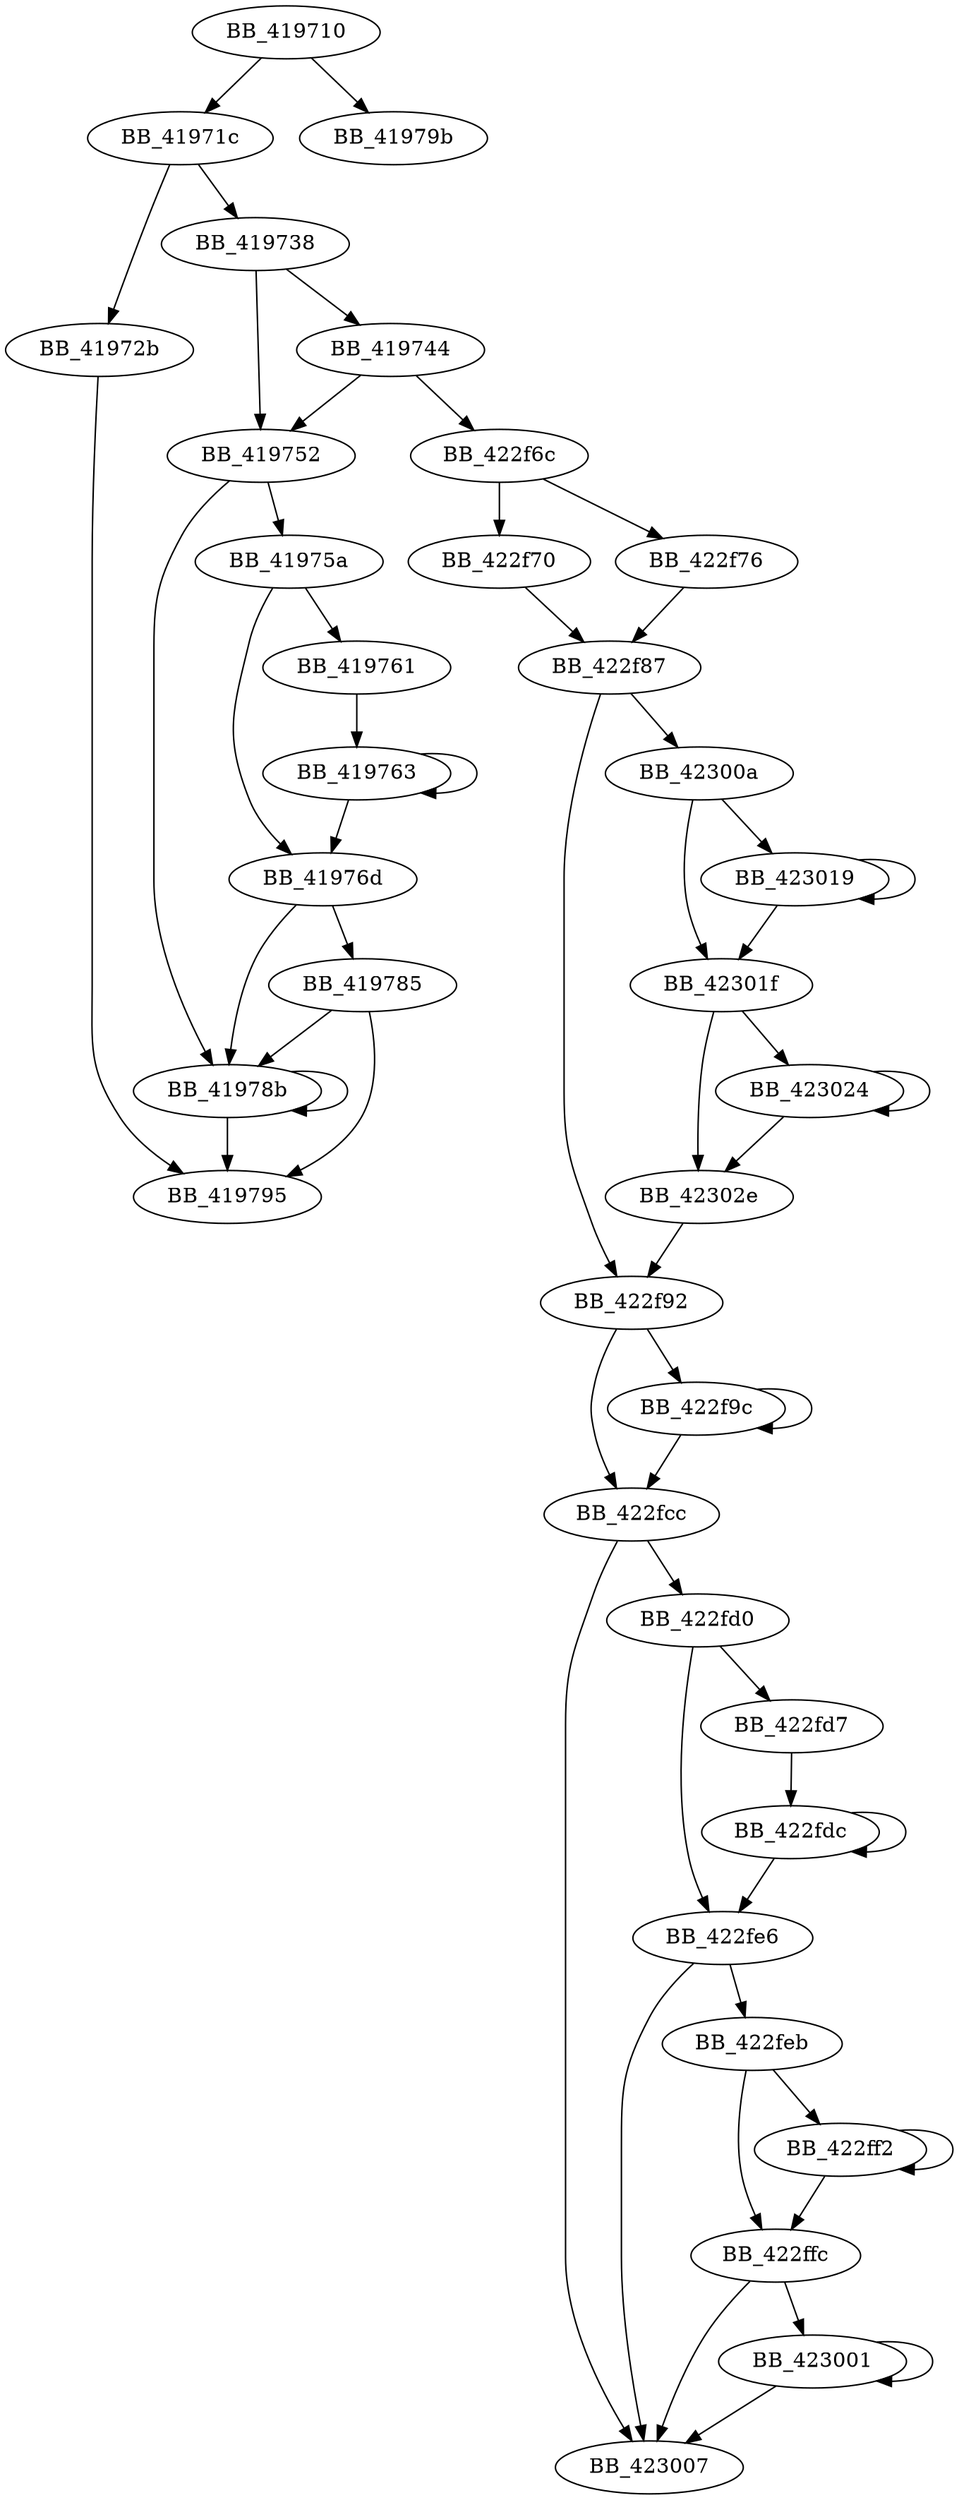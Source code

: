 DiGraph _memset{
BB_419710->BB_41971c
BB_419710->BB_41979b
BB_41971c->BB_41972b
BB_41971c->BB_419738
BB_41972b->BB_419795
BB_419738->BB_419744
BB_419738->BB_419752
BB_419744->BB_419752
BB_419744->BB_422f6c
BB_419752->BB_41975a
BB_419752->BB_41978b
BB_41975a->BB_419761
BB_41975a->BB_41976d
BB_419761->BB_419763
BB_419763->BB_419763
BB_419763->BB_41976d
BB_41976d->BB_419785
BB_41976d->BB_41978b
BB_419785->BB_41978b
BB_419785->BB_419795
BB_41978b->BB_41978b
BB_41978b->BB_419795
BB_422f6c->BB_422f70
BB_422f6c->BB_422f76
BB_422f70->BB_422f87
BB_422f76->BB_422f87
BB_422f87->BB_422f92
BB_422f87->BB_42300a
BB_422f92->BB_422f9c
BB_422f92->BB_422fcc
BB_422f9c->BB_422f9c
BB_422f9c->BB_422fcc
BB_422fcc->BB_422fd0
BB_422fcc->BB_423007
BB_422fd0->BB_422fd7
BB_422fd0->BB_422fe6
BB_422fd7->BB_422fdc
BB_422fdc->BB_422fdc
BB_422fdc->BB_422fe6
BB_422fe6->BB_422feb
BB_422fe6->BB_423007
BB_422feb->BB_422ff2
BB_422feb->BB_422ffc
BB_422ff2->BB_422ff2
BB_422ff2->BB_422ffc
BB_422ffc->BB_423001
BB_422ffc->BB_423007
BB_423001->BB_423001
BB_423001->BB_423007
BB_42300a->BB_423019
BB_42300a->BB_42301f
BB_423019->BB_423019
BB_423019->BB_42301f
BB_42301f->BB_423024
BB_42301f->BB_42302e
BB_423024->BB_423024
BB_423024->BB_42302e
BB_42302e->BB_422f92
}
